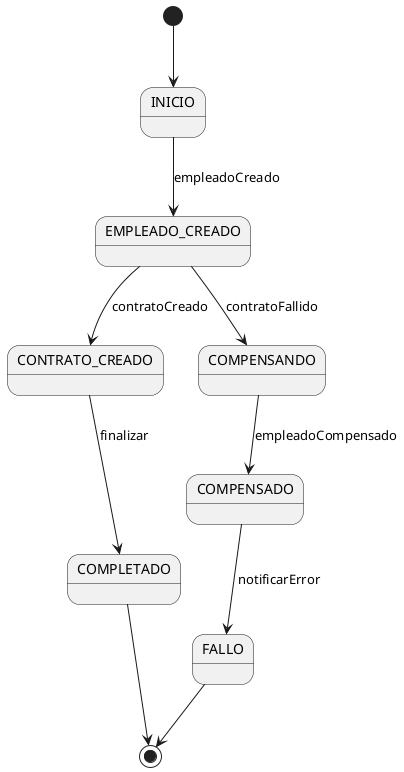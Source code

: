 @startuml
' Máquina de estados simplificada de la SAGA de alta
[*] --> INICIO
INICIO --> EMPLEADO_CREADO : empleadoCreado
EMPLEADO_CREADO --> CONTRATO_CREADO : contratoCreado
CONTRATO_CREADO --> COMPLETADO : finalizar
EMPLEADO_CREADO --> COMPENSANDO : contratoFallido
COMPENSANDO --> COMPENSADO : empleadoCompensado
COMPENSADO --> FALLO : notificarError
COMPLETADO --> [*]
FALLO --> [*]
@enduml
